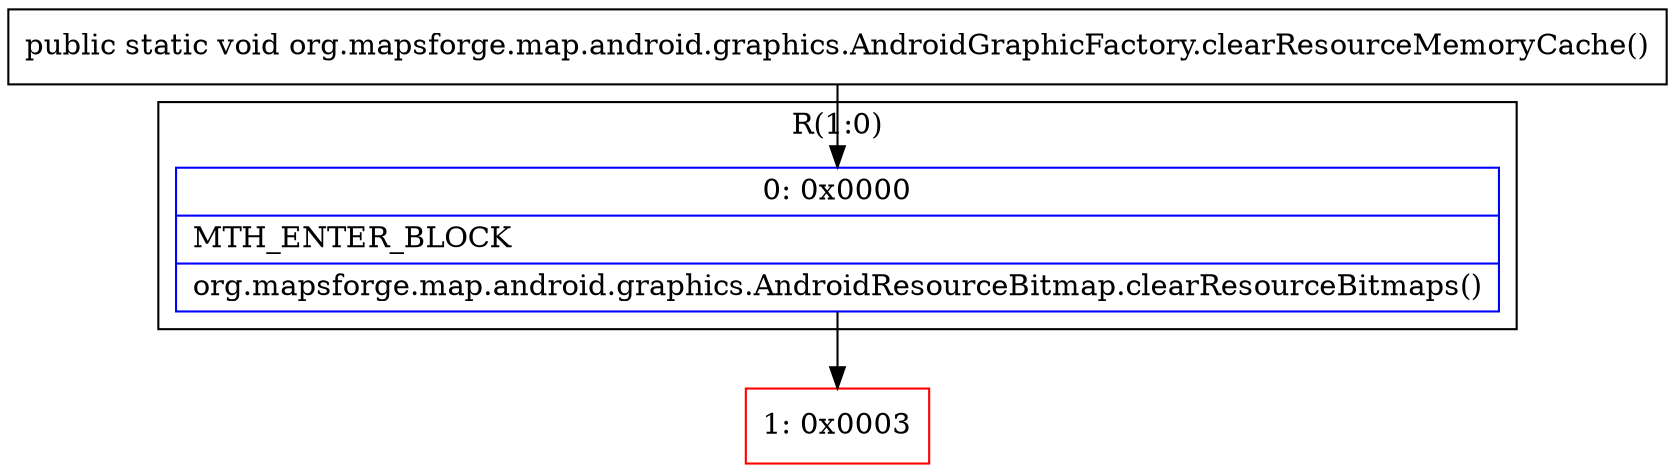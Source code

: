 digraph "CFG fororg.mapsforge.map.android.graphics.AndroidGraphicFactory.clearResourceMemoryCache()V" {
subgraph cluster_Region_1493846578 {
label = "R(1:0)";
node [shape=record,color=blue];
Node_0 [shape=record,label="{0\:\ 0x0000|MTH_ENTER_BLOCK\l|org.mapsforge.map.android.graphics.AndroidResourceBitmap.clearResourceBitmaps()\l}"];
}
Node_1 [shape=record,color=red,label="{1\:\ 0x0003}"];
MethodNode[shape=record,label="{public static void org.mapsforge.map.android.graphics.AndroidGraphicFactory.clearResourceMemoryCache() }"];
MethodNode -> Node_0;
Node_0 -> Node_1;
}


